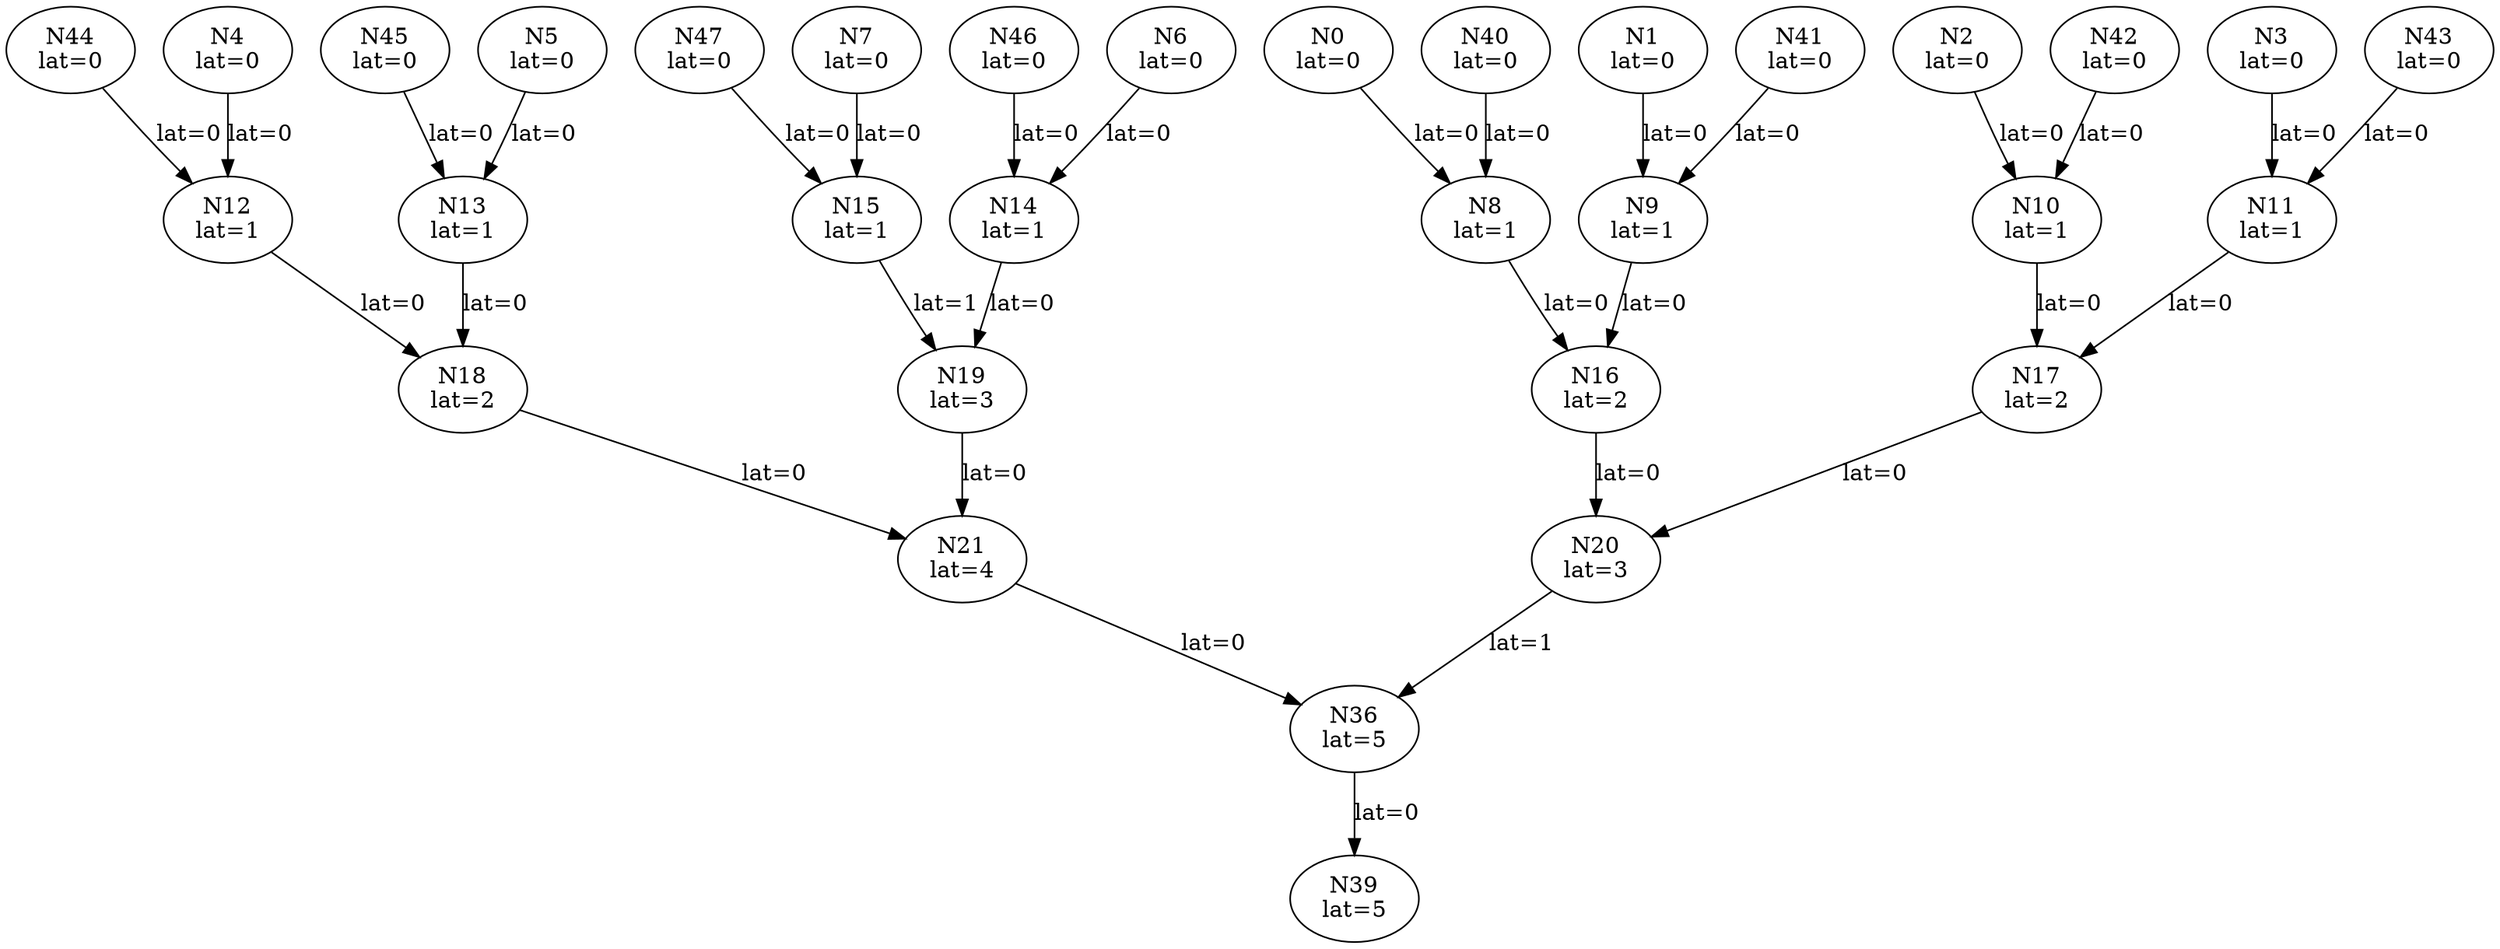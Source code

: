Digraph G {
"N0"[label = "\N\nlat=0"];
"N1"[label = "\N\nlat=0"];
"N2"[label = "\N\nlat=0"];
"N3"[label = "\N\nlat=0"];
"N4"[label = "\N\nlat=0"];
"N5"[label = "\N\nlat=0"];
"N6"[label = "\N\nlat=0"];
"N7"[label = "\N\nlat=0"];
"N40"[label = "\N\nlat=0"];
"N41"[label = "\N\nlat=0"];
"N42"[label = "\N\nlat=0"];
"N43"[label = "\N\nlat=0"];
"N44"[label = "\N\nlat=0"];
"N45"[label = "\N\nlat=0"];
"N46"[label = "\N\nlat=0"];
"N47"[label = "\N\nlat=0"];
"N39"[label = "\N\nlat=5"];
"N36"->"N39"[label = "lat=0"];
"N8"[label = "\N\nlat=1"];
"N0"->"N8"[label = "lat=0"];
"N40"->"N8"[label = "lat=0"];
"N9"[label = "\N\nlat=1"];
"N1"->"N9"[label = "lat=0"];
"N41"->"N9"[label = "lat=0"];
"N10"[label = "\N\nlat=1"];
"N2"->"N10"[label = "lat=0"];
"N42"->"N10"[label = "lat=0"];
"N11"[label = "\N\nlat=1"];
"N3"->"N11"[label = "lat=0"];
"N43"->"N11"[label = "lat=0"];
"N12"[label = "\N\nlat=1"];
"N4"->"N12"[label = "lat=0"];
"N44"->"N12"[label = "lat=0"];
"N13"[label = "\N\nlat=1"];
"N5"->"N13"[label = "lat=0"];
"N45"->"N13"[label = "lat=0"];
"N14"[label = "\N\nlat=1"];
"N6"->"N14"[label = "lat=0"];
"N46"->"N14"[label = "lat=0"];
"N15"[label = "\N\nlat=1"];
"N7"->"N15"[label = "lat=0"];
"N47"->"N15"[label = "lat=0"];
"N16"[label = "\N\nlat=2"];
"N8"->"N16"[label = "lat=0"];
"N9"->"N16"[label = "lat=0"];
"N17"[label = "\N\nlat=2"];
"N10"->"N17"[label = "lat=0"];
"N11"->"N17"[label = "lat=0"];
"N18"[label = "\N\nlat=2"];
"N12"->"N18"[label = "lat=0"];
"N13"->"N18"[label = "lat=0"];
"N19"[label = "\N\nlat=3"];
"N14"->"N19"[label = "lat=0"];
"N15"->"N19"[label = "lat=1"];
"N20"[label = "\N\nlat=3"];
"N16"->"N20"[label = "lat=0"];
"N17"->"N20"[label = "lat=0"];
"N21"[label = "\N\nlat=4"];
"N18"->"N21"[label = "lat=0"];
"N19"->"N21"[label = "lat=0"];
"N36"[label = "\N\nlat=5"];
"N20"->"N36"[label = "lat=1"];
"N21"->"N36"[label = "lat=0"];
}
